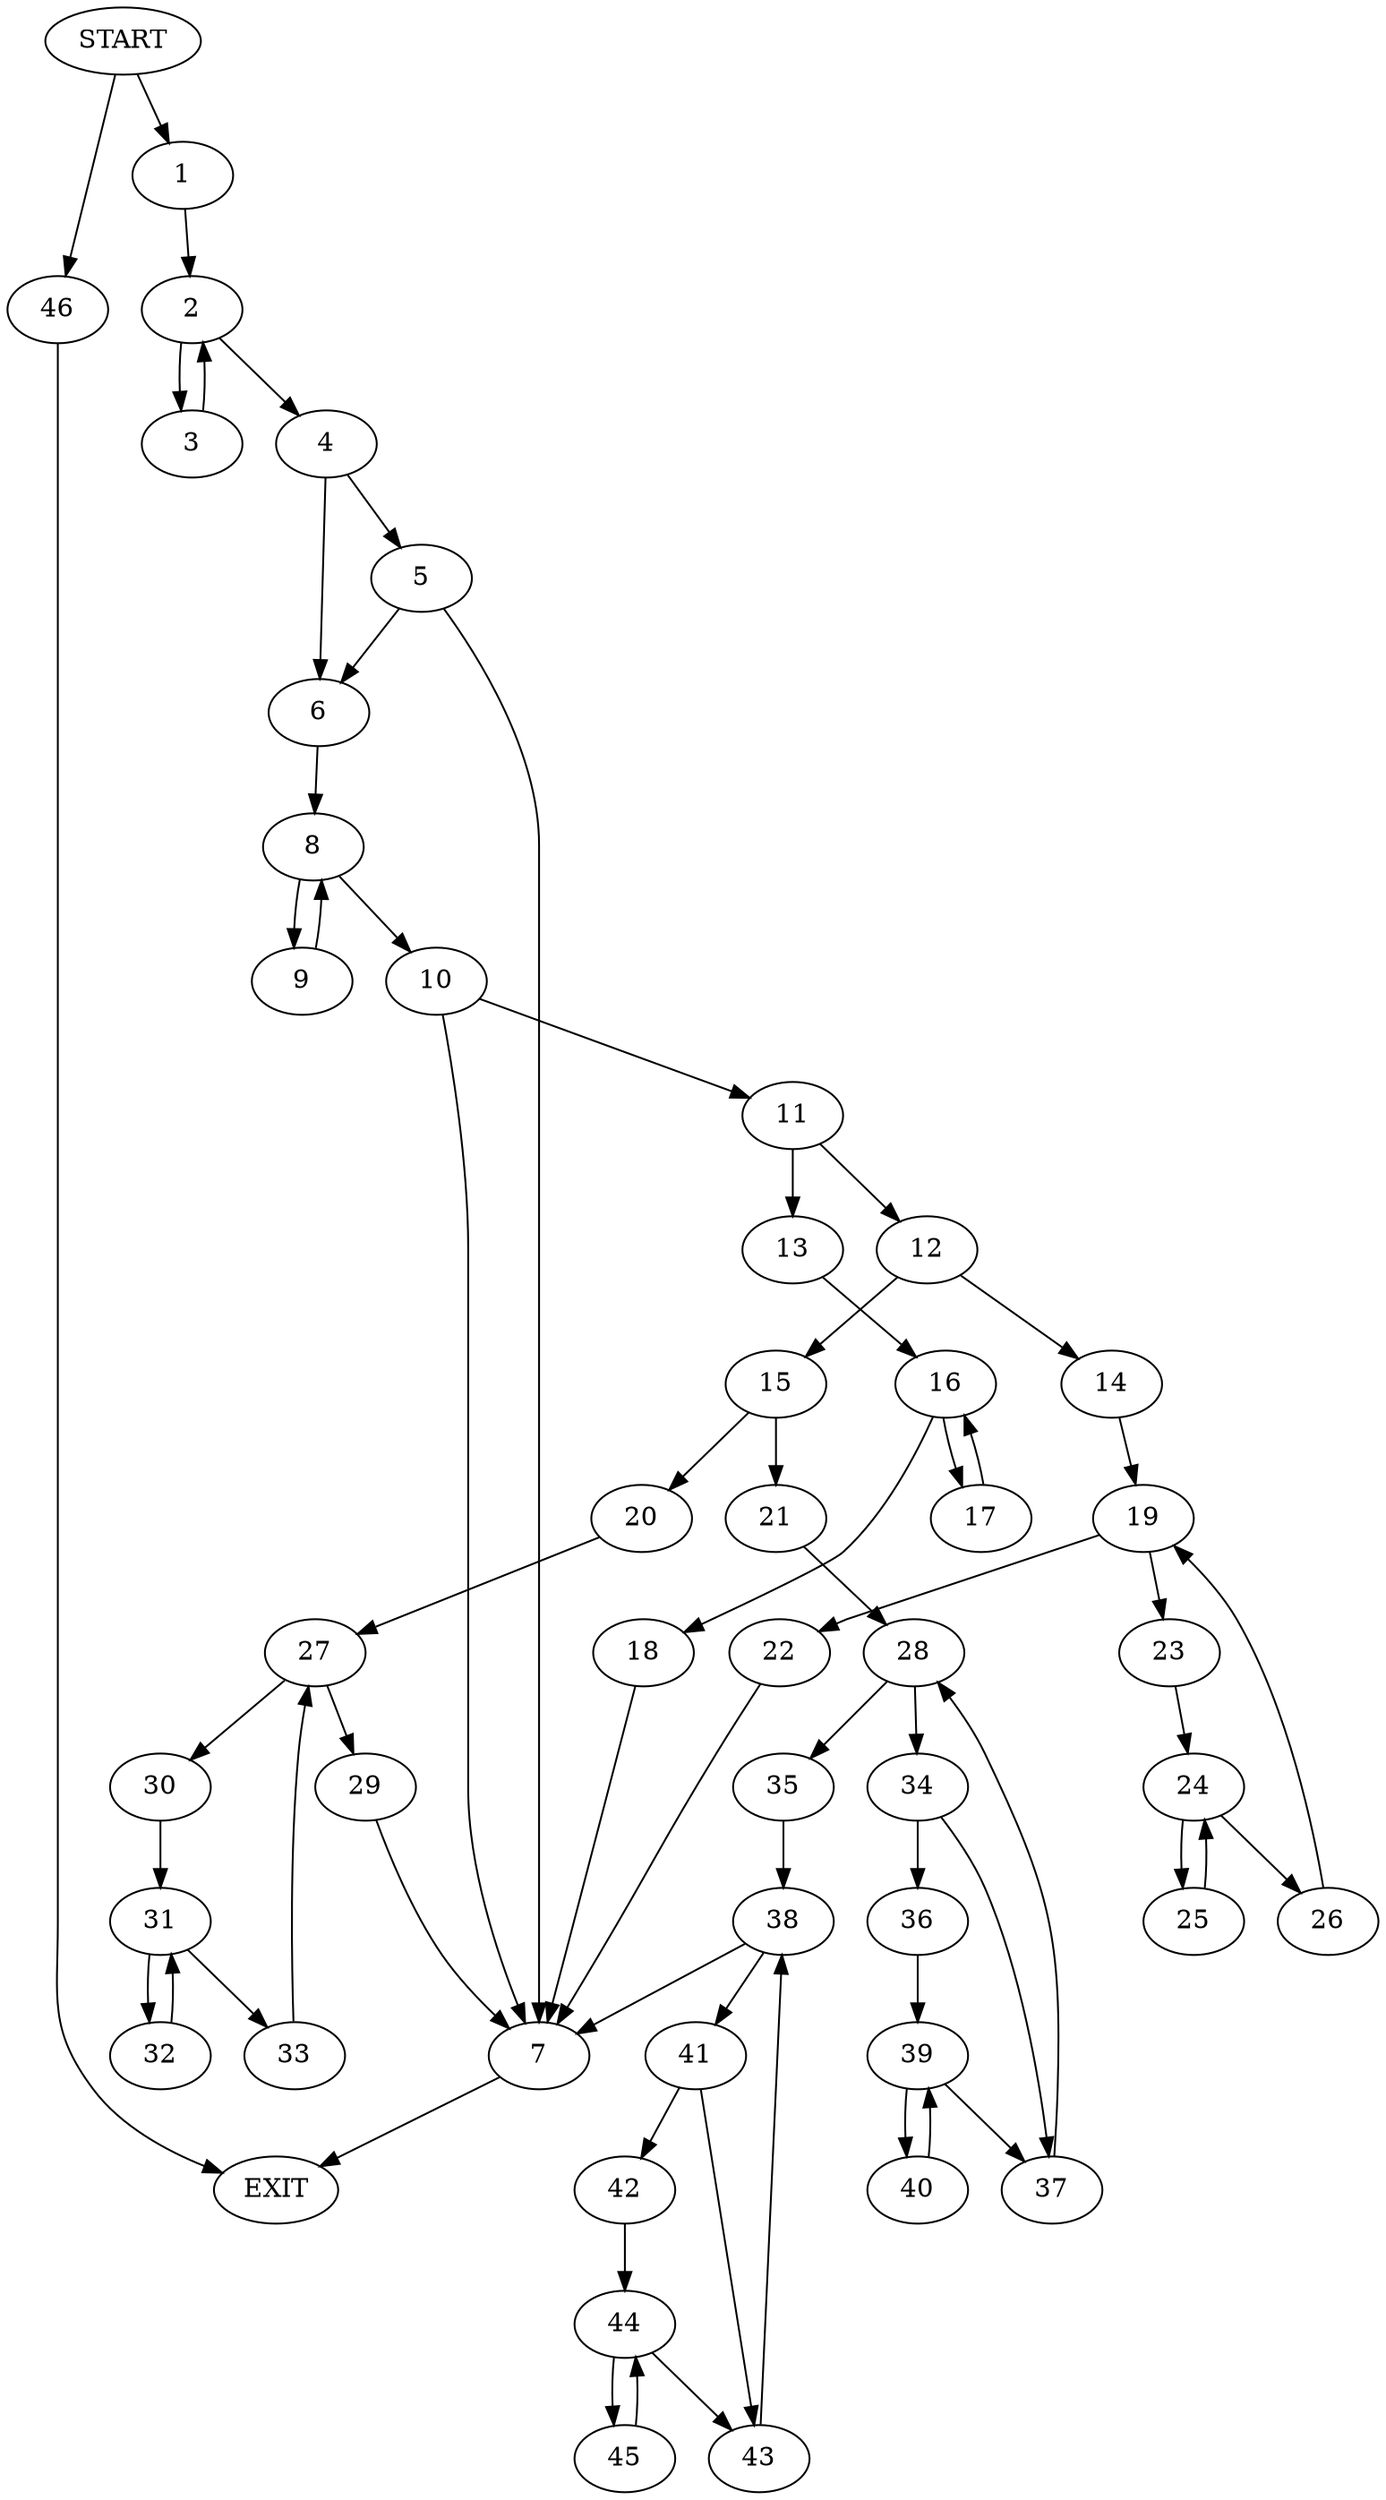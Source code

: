 digraph {
0 [label="START"]
47 [label="EXIT"]
0 -> 1
1 -> 2
2 -> 3
2 -> 4
3 -> 2
4 -> 5
4 -> 6
5 -> 7
5 -> 6
6 -> 8
7 -> 47
8 -> 9
8 -> 10
9 -> 8
10 -> 11
10 -> 7
11 -> 12
11 -> 13
12 -> 14
12 -> 15
13 -> 16
16 -> 17
16 -> 18
17 -> 16
18 -> 7
14 -> 19
15 -> 20
15 -> 21
19 -> 22
19 -> 23
22 -> 7
23 -> 24
24 -> 25
24 -> 26
25 -> 24
26 -> 19
20 -> 27
21 -> 28
27 -> 29
27 -> 30
29 -> 7
30 -> 31
31 -> 32
31 -> 33
33 -> 27
32 -> 31
28 -> 34
28 -> 35
34 -> 36
34 -> 37
35 -> 38
36 -> 39
37 -> 28
39 -> 37
39 -> 40
40 -> 39
38 -> 7
38 -> 41
41 -> 42
41 -> 43
43 -> 38
42 -> 44
44 -> 45
44 -> 43
45 -> 44
0 -> 46
46 -> 47
}
